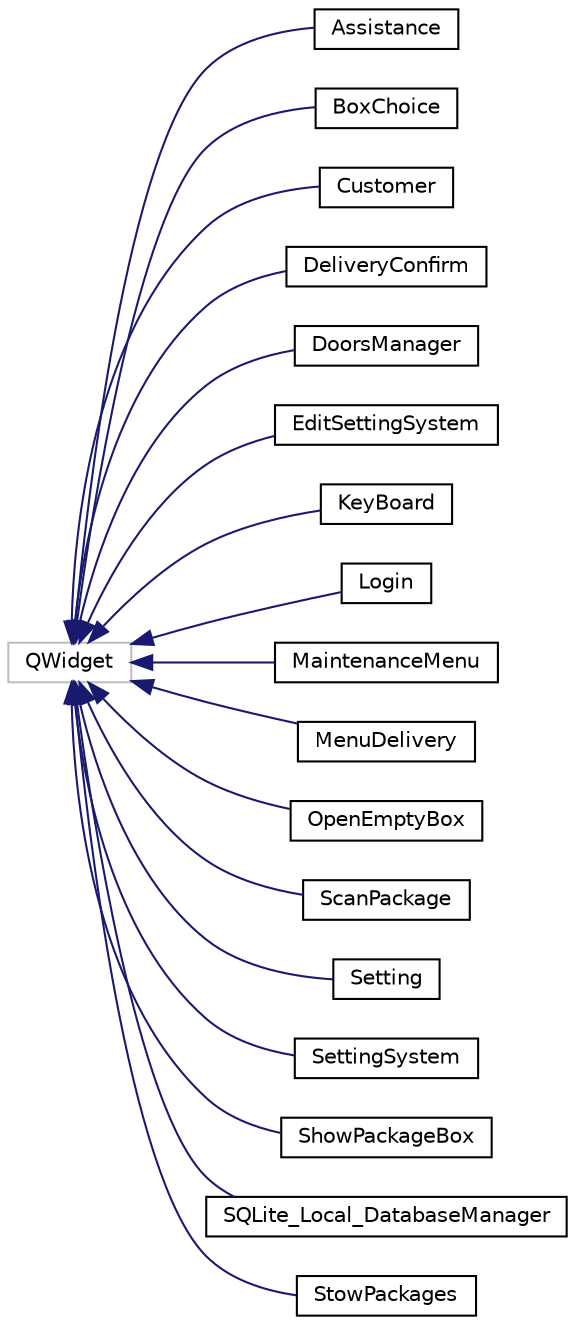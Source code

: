 digraph "Graphe hiérarchique des classes"
{
  edge [fontname="Helvetica",fontsize="10",labelfontname="Helvetica",labelfontsize="10"];
  node [fontname="Helvetica",fontsize="10",shape=record];
  rankdir="LR";
  Node1 [label="QWidget",height=0.2,width=0.4,color="grey75", fillcolor="white", style="filled"];
  Node1 -> Node2 [dir="back",color="midnightblue",fontsize="10",style="solid",fontname="Helvetica"];
  Node2 [label="Assistance",height=0.2,width=0.4,color="black", fillcolor="white", style="filled",URL="$class_assistance.html"];
  Node1 -> Node3 [dir="back",color="midnightblue",fontsize="10",style="solid",fontname="Helvetica"];
  Node3 [label="BoxChoice",height=0.2,width=0.4,color="black", fillcolor="white", style="filled",URL="$class_box_choice.html"];
  Node1 -> Node4 [dir="back",color="midnightblue",fontsize="10",style="solid",fontname="Helvetica"];
  Node4 [label="Customer",height=0.2,width=0.4,color="black", fillcolor="white", style="filled",URL="$class_customer.html"];
  Node1 -> Node5 [dir="back",color="midnightblue",fontsize="10",style="solid",fontname="Helvetica"];
  Node5 [label="DeliveryConfirm",height=0.2,width=0.4,color="black", fillcolor="white", style="filled",URL="$class_delivery_confirm.html"];
  Node1 -> Node6 [dir="back",color="midnightblue",fontsize="10",style="solid",fontname="Helvetica"];
  Node6 [label="DoorsManager",height=0.2,width=0.4,color="black", fillcolor="white", style="filled",URL="$class_doors_manager.html"];
  Node1 -> Node7 [dir="back",color="midnightblue",fontsize="10",style="solid",fontname="Helvetica"];
  Node7 [label="EditSettingSystem",height=0.2,width=0.4,color="black", fillcolor="white", style="filled",URL="$class_edit_setting_system.html"];
  Node1 -> Node8 [dir="back",color="midnightblue",fontsize="10",style="solid",fontname="Helvetica"];
  Node8 [label="KeyBoard",height=0.2,width=0.4,color="black", fillcolor="white", style="filled",URL="$class_key_board.html"];
  Node1 -> Node9 [dir="back",color="midnightblue",fontsize="10",style="solid",fontname="Helvetica"];
  Node9 [label="Login",height=0.2,width=0.4,color="black", fillcolor="white", style="filled",URL="$class_login.html"];
  Node1 -> Node10 [dir="back",color="midnightblue",fontsize="10",style="solid",fontname="Helvetica"];
  Node10 [label="MaintenanceMenu",height=0.2,width=0.4,color="black", fillcolor="white", style="filled",URL="$class_maintenance_menu.html"];
  Node1 -> Node11 [dir="back",color="midnightblue",fontsize="10",style="solid",fontname="Helvetica"];
  Node11 [label="MenuDelivery",height=0.2,width=0.4,color="black", fillcolor="white", style="filled",URL="$class_menu_delivery.html"];
  Node1 -> Node12 [dir="back",color="midnightblue",fontsize="10",style="solid",fontname="Helvetica"];
  Node12 [label="OpenEmptyBox",height=0.2,width=0.4,color="black", fillcolor="white", style="filled",URL="$class_open_empty_box.html"];
  Node1 -> Node13 [dir="back",color="midnightblue",fontsize="10",style="solid",fontname="Helvetica"];
  Node13 [label="ScanPackage",height=0.2,width=0.4,color="black", fillcolor="white", style="filled",URL="$class_scan_package.html"];
  Node1 -> Node14 [dir="back",color="midnightblue",fontsize="10",style="solid",fontname="Helvetica"];
  Node14 [label="Setting",height=0.2,width=0.4,color="black", fillcolor="white", style="filled",URL="$class_setting.html"];
  Node1 -> Node15 [dir="back",color="midnightblue",fontsize="10",style="solid",fontname="Helvetica"];
  Node15 [label="SettingSystem",height=0.2,width=0.4,color="black", fillcolor="white", style="filled",URL="$class_setting_system.html"];
  Node1 -> Node16 [dir="back",color="midnightblue",fontsize="10",style="solid",fontname="Helvetica"];
  Node16 [label="ShowPackageBox",height=0.2,width=0.4,color="black", fillcolor="white", style="filled",URL="$class_show_package_box.html"];
  Node1 -> Node17 [dir="back",color="midnightblue",fontsize="10",style="solid",fontname="Helvetica"];
  Node17 [label="SQLite_Local_DatabaseManager",height=0.2,width=0.4,color="black", fillcolor="white", style="filled",URL="$class_s_q_lite___local___database_manager.html",tooltip="classe SQLite_Local_DatabaseManager, gestion de des actions et interractions entre l&#39;interface de mai..."];
  Node1 -> Node18 [dir="back",color="midnightblue",fontsize="10",style="solid",fontname="Helvetica"];
  Node18 [label="StowPackages",height=0.2,width=0.4,color="black", fillcolor="white", style="filled",URL="$class_stow_packages.html"];
}
